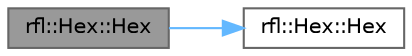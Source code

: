 digraph "rfl::Hex::Hex"
{
 // LATEX_PDF_SIZE
  bgcolor="transparent";
  edge [fontname=Helvetica,fontsize=10,labelfontname=Helvetica,labelfontsize=10];
  node [fontname=Helvetica,fontsize=10,shape=box,height=0.2,width=0.4];
  rankdir="LR";
  Node1 [id="Node000001",label="rfl::Hex::Hex",height=0.2,width=0.4,color="gray40", fillcolor="grey60", style="filled", fontcolor="black",tooltip=" "];
  Node1 -> Node2 [id="edge1_Node000001_Node000002",color="steelblue1",style="solid",tooltip=" "];
  Node2 [id="Node000002",label="rfl::Hex::Hex",height=0.2,width=0.4,color="grey40", fillcolor="white", style="filled",URL="$structrfl_1_1_hex.html#a094c89c88fc16570c340391180ad4b3e",tooltip=" "];
}
